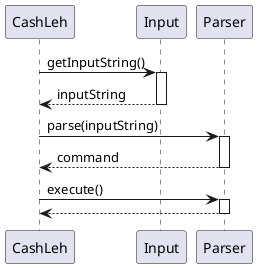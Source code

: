 @startuml
'https://plantuml.com/sequence-diagram

CashLeh -> Input: getInputString()
activate Input
Input --> CashLeh: inputString
deactivate Input

CashLeh -> Parser: parse(inputString)
activate Parser
Parser --> CashLeh: command
deactivate Parser

CashLeh -> Parser: execute()
activate Parser
Parser --> CashLeh:
deactivate Parser

@enduml